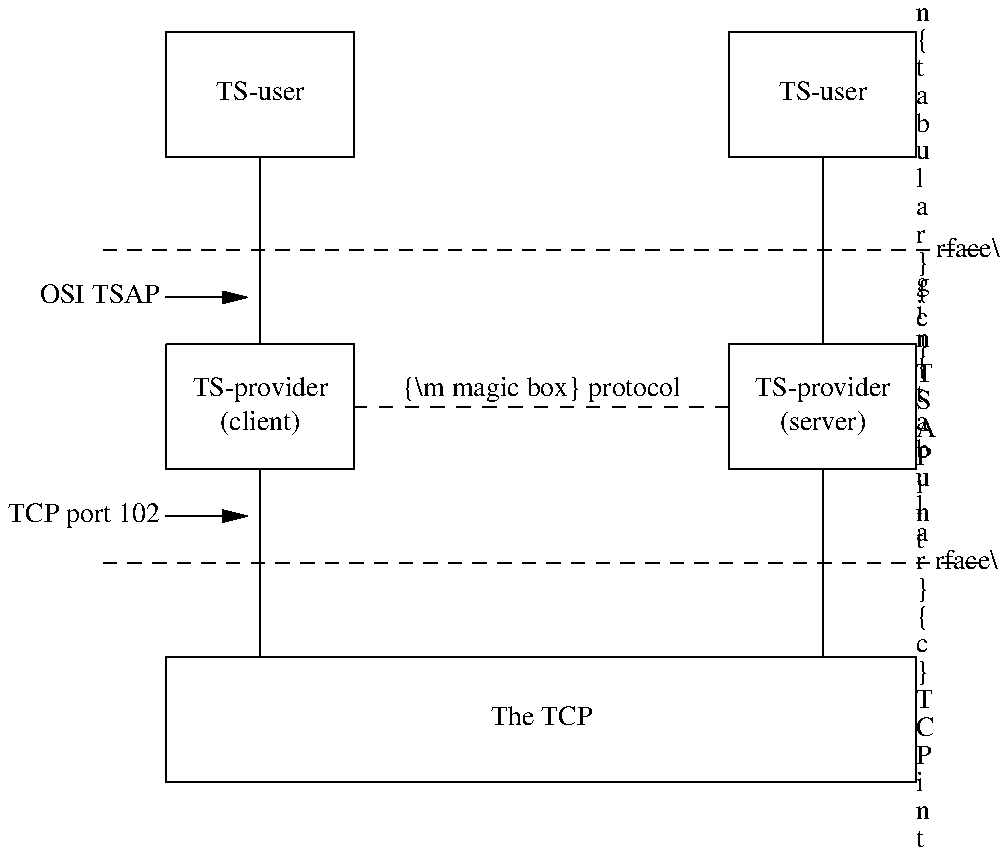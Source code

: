 .PS 4.375i
lineht	=	3*lineht/2
## OSI Transport Services on top of the TCP
B1:	box "TS-user"
	line down from B1.s
B3:	box "TS-provider" "(client)"
	line down from B3.s
B5:	box invis
##
B2:	box "TS-user" with .w at (B1.e.x+3*linewid, B1.e.y)
	line down from B2.s
B4:	box "TS-provider" "(server)"
	line down from B4.s
B6:	box invis
##
	line dashed from (B1.w.x-linewid/2, (B1.s.y+B3.n.y)/2) \
		    to	 (B2.e.x+linewid/2, (B2.s.y+B4.n.y)/2)
	move to (B2.e.x, (B2.s.y+B4.n.y)/2) \
	    "\begin{tabular}{c}TSAP interface\\ \cite{ISO.TP.Service}\end{tabular}" ljust
##
	line dashed from (B3.w.x-linewid/2, (B3.s.y+B5.n.y)/2) \
		    to	 (B4.e.x+linewid/2, (B4.s.y+B6.n.y)/2)
	move to (B4.e.x, (B4.s.y+B6.n.y)/2) \
	    "\begin{tabular}{c}TCP interface\\ \cite{TCP}\end{tabular}" ljust
##
	line from B3.e to B4.w dashed \
	    "{\em magic box\/} protocol" ""
##
B7:	box "The TCP" with .nw at B5.nw width (B6.ne.x-B5.nw.x)
##
	move to (B3.nw.x, B3.n.y+lineht/4); "OSI TSAP\ " rjust
	arrow from (B3.nw.x, B3.n.y+lineht/4) to (B3.n.x-linewid/10, B3.n.y+lineht/4)
	move to (B3.sw.x, B3.s.y-lineht/4); "TCP port 102\ " rjust
	arrow from (B3.sw.x, B3.s.y-lineht/4) to (B3.s.x-linewid/10, B3.s.y-lineht/4)
##
lineht	=	2/lineht*3
.PE
